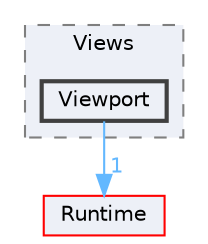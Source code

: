 digraph "Viewport"
{
 // INTERACTIVE_SVG=YES
 // LATEX_PDF_SIZE
  bgcolor="transparent";
  edge [fontname=Helvetica,fontsize=10,labelfontname=Helvetica,labelfontsize=10];
  node [fontname=Helvetica,fontsize=10,shape=box,height=0.2,width=0.4];
  compound=true
  subgraph clusterdir_3eb5990364da29ecf44a9a045d460e58 {
    graph [ bgcolor="#edf0f7", pencolor="grey50", label="Views", fontname=Helvetica,fontsize=10 style="filled,dashed", URL="dir_3eb5990364da29ecf44a9a045d460e58.html",tooltip=""]
  dir_27b1f2b631ba8f15b142e5d0005e0479 [label="Viewport", fillcolor="#edf0f7", color="grey25", style="filled,bold", URL="dir_27b1f2b631ba8f15b142e5d0005e0479.html",tooltip=""];
  }
  dir_7536b172fbd480bfd146a1b1acd6856b [label="Runtime", fillcolor="#edf0f7", color="red", style="filled", URL="dir_7536b172fbd480bfd146a1b1acd6856b.html",tooltip=""];
  dir_27b1f2b631ba8f15b142e5d0005e0479->dir_7536b172fbd480bfd146a1b1acd6856b [headlabel="1", labeldistance=1.5 headhref="dir_001255_000984.html" href="dir_001255_000984.html" color="steelblue1" fontcolor="steelblue1"];
}
